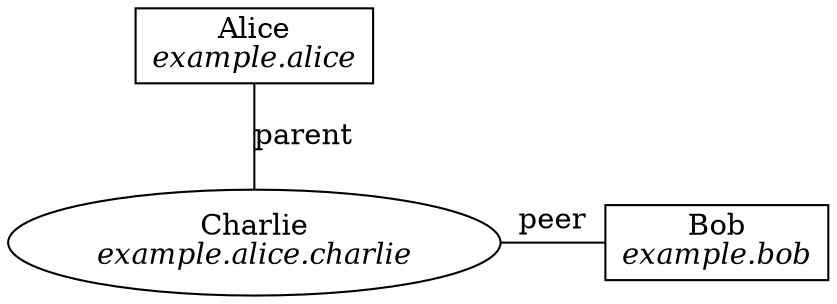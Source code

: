 graph D {
  Alice   [shape = box,  label = <Alice<br /><i>example.alice</i>>];
  Bob     [shape = box,  label = <Bob<br /><i>example.bob</i>>];
  Charlie [shape = oval, label = <Charlie<br /><i>example.alice.charlie</i>>];

  Alice -- Charlie [label = "parent"];

  subgraph {
    rank = same;
    Charlie -- Bob [label = "peer"];
  }
}
